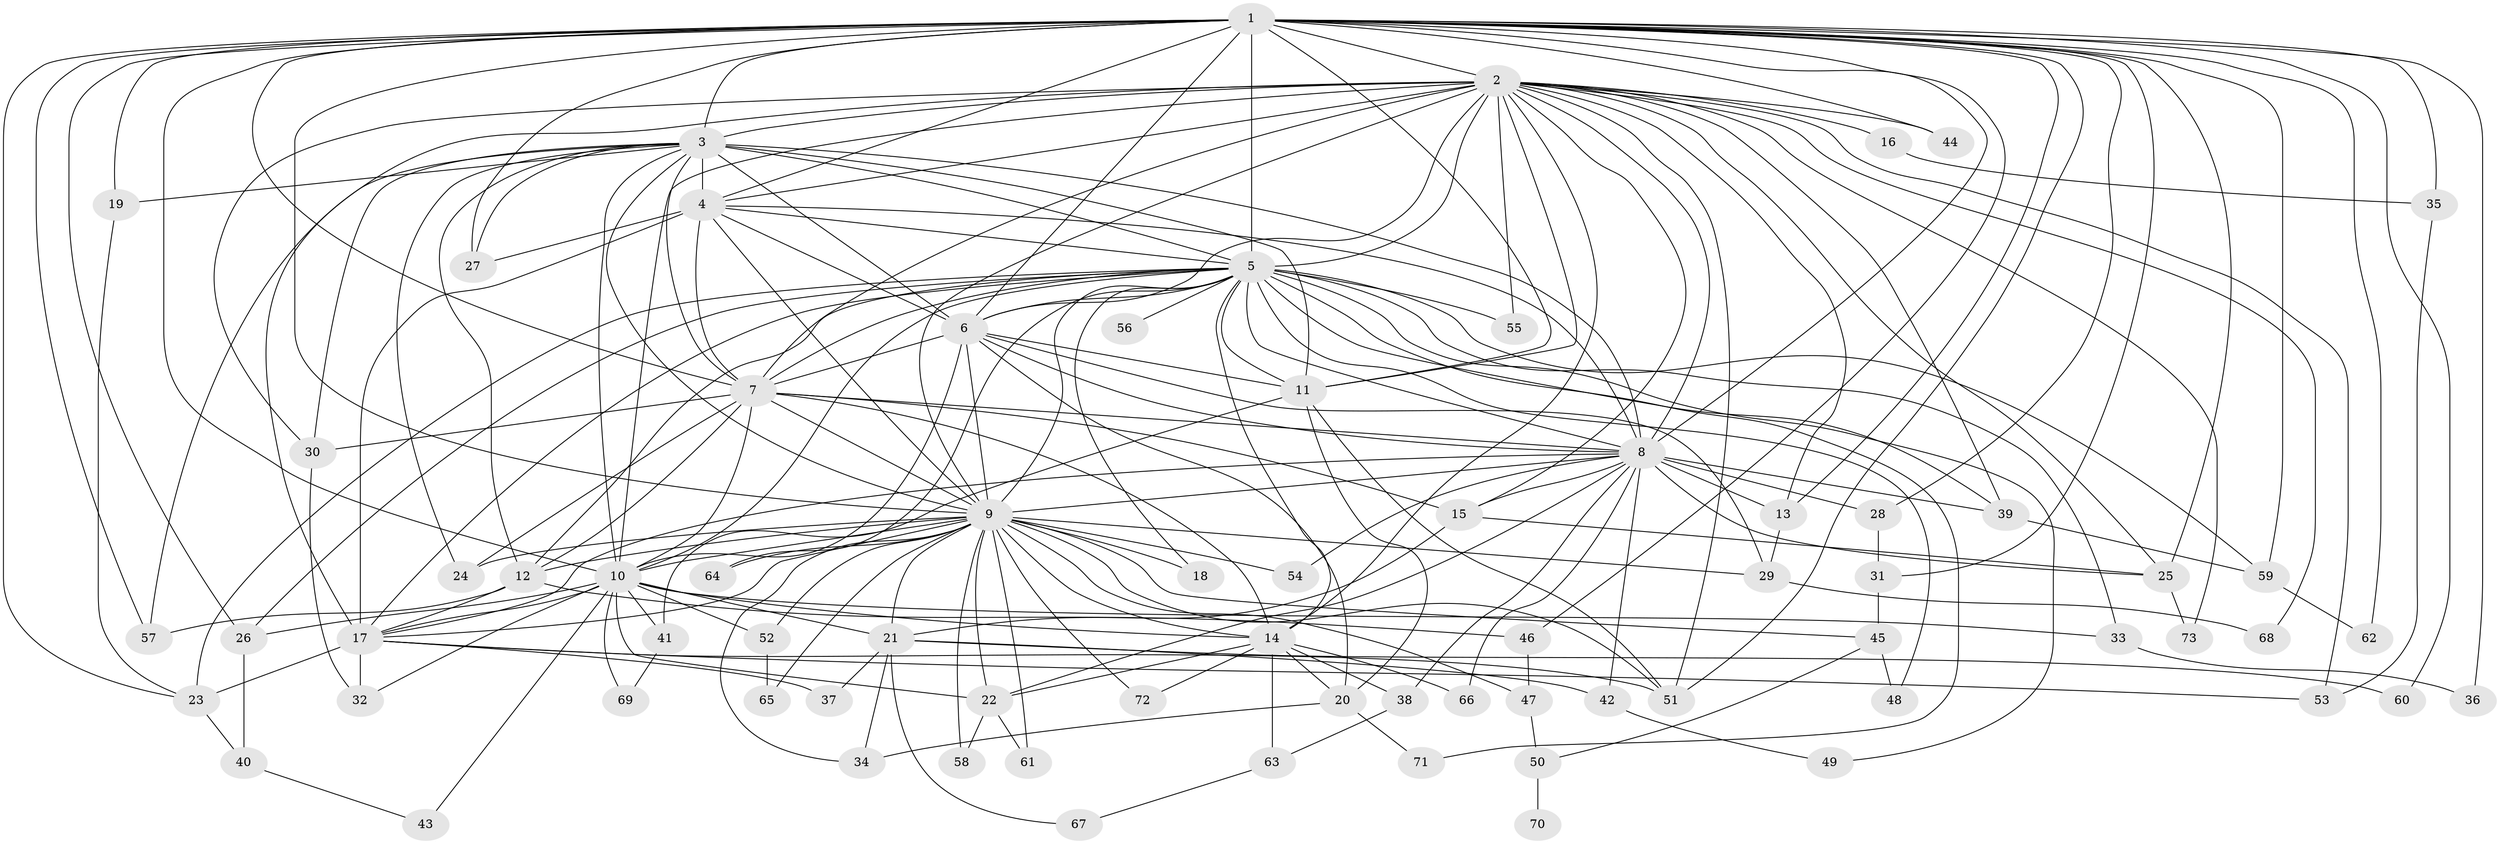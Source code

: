 // original degree distribution, {19: 0.0136986301369863, 29: 0.00684931506849315, 23: 0.00684931506849315, 28: 0.00684931506849315, 30: 0.0136986301369863, 17: 0.00684931506849315, 34: 0.00684931506849315, 24: 0.00684931506849315, 3: 0.2602739726027397, 4: 0.0958904109589041, 9: 0.00684931506849315, 5: 0.0547945205479452, 8: 0.0136986301369863, 2: 0.5}
// Generated by graph-tools (version 1.1) at 2025/34/03/09/25 02:34:36]
// undirected, 73 vertices, 203 edges
graph export_dot {
graph [start="1"]
  node [color=gray90,style=filled];
  1;
  2;
  3;
  4;
  5;
  6;
  7;
  8;
  9;
  10;
  11;
  12;
  13;
  14;
  15;
  16;
  17;
  18;
  19;
  20;
  21;
  22;
  23;
  24;
  25;
  26;
  27;
  28;
  29;
  30;
  31;
  32;
  33;
  34;
  35;
  36;
  37;
  38;
  39;
  40;
  41;
  42;
  43;
  44;
  45;
  46;
  47;
  48;
  49;
  50;
  51;
  52;
  53;
  54;
  55;
  56;
  57;
  58;
  59;
  60;
  61;
  62;
  63;
  64;
  65;
  66;
  67;
  68;
  69;
  70;
  71;
  72;
  73;
  1 -- 2 [weight=3.0];
  1 -- 3 [weight=2.0];
  1 -- 4 [weight=3.0];
  1 -- 5 [weight=3.0];
  1 -- 6 [weight=2.0];
  1 -- 7 [weight=2.0];
  1 -- 8 [weight=2.0];
  1 -- 9 [weight=3.0];
  1 -- 10 [weight=3.0];
  1 -- 11 [weight=1.0];
  1 -- 13 [weight=1.0];
  1 -- 19 [weight=1.0];
  1 -- 23 [weight=1.0];
  1 -- 25 [weight=1.0];
  1 -- 26 [weight=1.0];
  1 -- 27 [weight=1.0];
  1 -- 28 [weight=2.0];
  1 -- 31 [weight=1.0];
  1 -- 35 [weight=1.0];
  1 -- 36 [weight=1.0];
  1 -- 44 [weight=1.0];
  1 -- 46 [weight=1.0];
  1 -- 51 [weight=2.0];
  1 -- 57 [weight=1.0];
  1 -- 59 [weight=1.0];
  1 -- 60 [weight=1.0];
  1 -- 62 [weight=1.0];
  2 -- 3 [weight=1.0];
  2 -- 4 [weight=1.0];
  2 -- 5 [weight=1.0];
  2 -- 6 [weight=1.0];
  2 -- 7 [weight=2.0];
  2 -- 8 [weight=3.0];
  2 -- 9 [weight=1.0];
  2 -- 10 [weight=1.0];
  2 -- 11 [weight=1.0];
  2 -- 13 [weight=1.0];
  2 -- 14 [weight=1.0];
  2 -- 15 [weight=1.0];
  2 -- 16 [weight=1.0];
  2 -- 17 [weight=2.0];
  2 -- 25 [weight=1.0];
  2 -- 30 [weight=1.0];
  2 -- 39 [weight=1.0];
  2 -- 44 [weight=1.0];
  2 -- 51 [weight=1.0];
  2 -- 53 [weight=1.0];
  2 -- 55 [weight=1.0];
  2 -- 68 [weight=1.0];
  2 -- 73 [weight=1.0];
  3 -- 4 [weight=3.0];
  3 -- 5 [weight=1.0];
  3 -- 6 [weight=1.0];
  3 -- 7 [weight=1.0];
  3 -- 8 [weight=2.0];
  3 -- 9 [weight=1.0];
  3 -- 10 [weight=1.0];
  3 -- 11 [weight=6.0];
  3 -- 12 [weight=2.0];
  3 -- 19 [weight=2.0];
  3 -- 24 [weight=2.0];
  3 -- 27 [weight=1.0];
  3 -- 30 [weight=1.0];
  3 -- 57 [weight=1.0];
  4 -- 5 [weight=1.0];
  4 -- 6 [weight=1.0];
  4 -- 7 [weight=2.0];
  4 -- 8 [weight=1.0];
  4 -- 9 [weight=1.0];
  4 -- 17 [weight=9.0];
  4 -- 27 [weight=1.0];
  5 -- 6 [weight=1.0];
  5 -- 7 [weight=1.0];
  5 -- 8 [weight=1.0];
  5 -- 9 [weight=1.0];
  5 -- 10 [weight=2.0];
  5 -- 11 [weight=2.0];
  5 -- 12 [weight=1.0];
  5 -- 14 [weight=1.0];
  5 -- 17 [weight=1.0];
  5 -- 18 [weight=1.0];
  5 -- 23 [weight=1.0];
  5 -- 26 [weight=1.0];
  5 -- 33 [weight=1.0];
  5 -- 39 [weight=1.0];
  5 -- 48 [weight=1.0];
  5 -- 49 [weight=1.0];
  5 -- 55 [weight=1.0];
  5 -- 56 [weight=1.0];
  5 -- 59 [weight=1.0];
  5 -- 64 [weight=1.0];
  5 -- 71 [weight=1.0];
  6 -- 7 [weight=2.0];
  6 -- 8 [weight=1.0];
  6 -- 9 [weight=1.0];
  6 -- 10 [weight=1.0];
  6 -- 11 [weight=2.0];
  6 -- 20 [weight=3.0];
  6 -- 29 [weight=1.0];
  7 -- 8 [weight=1.0];
  7 -- 9 [weight=2.0];
  7 -- 10 [weight=15.0];
  7 -- 12 [weight=1.0];
  7 -- 14 [weight=1.0];
  7 -- 15 [weight=1.0];
  7 -- 24 [weight=1.0];
  7 -- 30 [weight=1.0];
  8 -- 9 [weight=1.0];
  8 -- 13 [weight=1.0];
  8 -- 15 [weight=1.0];
  8 -- 17 [weight=1.0];
  8 -- 22 [weight=1.0];
  8 -- 25 [weight=1.0];
  8 -- 28 [weight=1.0];
  8 -- 38 [weight=1.0];
  8 -- 39 [weight=1.0];
  8 -- 42 [weight=1.0];
  8 -- 54 [weight=1.0];
  8 -- 66 [weight=1.0];
  9 -- 10 [weight=3.0];
  9 -- 12 [weight=1.0];
  9 -- 14 [weight=1.0];
  9 -- 17 [weight=1.0];
  9 -- 18 [weight=1.0];
  9 -- 21 [weight=1.0];
  9 -- 22 [weight=1.0];
  9 -- 24 [weight=1.0];
  9 -- 29 [weight=1.0];
  9 -- 34 [weight=1.0];
  9 -- 45 [weight=1.0];
  9 -- 47 [weight=1.0];
  9 -- 51 [weight=1.0];
  9 -- 52 [weight=1.0];
  9 -- 54 [weight=1.0];
  9 -- 58 [weight=1.0];
  9 -- 61 [weight=1.0];
  9 -- 64 [weight=1.0];
  9 -- 65 [weight=1.0];
  9 -- 72 [weight=1.0];
  10 -- 14 [weight=1.0];
  10 -- 17 [weight=1.0];
  10 -- 21 [weight=1.0];
  10 -- 22 [weight=1.0];
  10 -- 26 [weight=1.0];
  10 -- 32 [weight=1.0];
  10 -- 33 [weight=1.0];
  10 -- 41 [weight=1.0];
  10 -- 43 [weight=1.0];
  10 -- 52 [weight=1.0];
  10 -- 69 [weight=1.0];
  11 -- 20 [weight=1.0];
  11 -- 41 [weight=1.0];
  11 -- 51 [weight=1.0];
  12 -- 17 [weight=1.0];
  12 -- 46 [weight=1.0];
  12 -- 57 [weight=1.0];
  13 -- 29 [weight=1.0];
  14 -- 20 [weight=1.0];
  14 -- 22 [weight=1.0];
  14 -- 38 [weight=1.0];
  14 -- 63 [weight=1.0];
  14 -- 66 [weight=1.0];
  14 -- 72 [weight=1.0];
  15 -- 21 [weight=1.0];
  15 -- 25 [weight=1.0];
  16 -- 35 [weight=1.0];
  17 -- 23 [weight=1.0];
  17 -- 32 [weight=2.0];
  17 -- 37 [weight=1.0];
  17 -- 51 [weight=1.0];
  17 -- 53 [weight=1.0];
  19 -- 23 [weight=1.0];
  20 -- 34 [weight=1.0];
  20 -- 71 [weight=1.0];
  21 -- 34 [weight=1.0];
  21 -- 37 [weight=1.0];
  21 -- 42 [weight=1.0];
  21 -- 60 [weight=1.0];
  21 -- 67 [weight=1.0];
  22 -- 58 [weight=1.0];
  22 -- 61 [weight=1.0];
  23 -- 40 [weight=1.0];
  25 -- 73 [weight=1.0];
  26 -- 40 [weight=1.0];
  28 -- 31 [weight=1.0];
  29 -- 68 [weight=1.0];
  30 -- 32 [weight=1.0];
  31 -- 45 [weight=1.0];
  33 -- 36 [weight=1.0];
  35 -- 53 [weight=1.0];
  38 -- 63 [weight=1.0];
  39 -- 59 [weight=1.0];
  40 -- 43 [weight=1.0];
  41 -- 69 [weight=1.0];
  42 -- 49 [weight=1.0];
  45 -- 48 [weight=1.0];
  45 -- 50 [weight=1.0];
  46 -- 47 [weight=1.0];
  47 -- 50 [weight=1.0];
  50 -- 70 [weight=1.0];
  52 -- 65 [weight=1.0];
  59 -- 62 [weight=1.0];
  63 -- 67 [weight=1.0];
}

